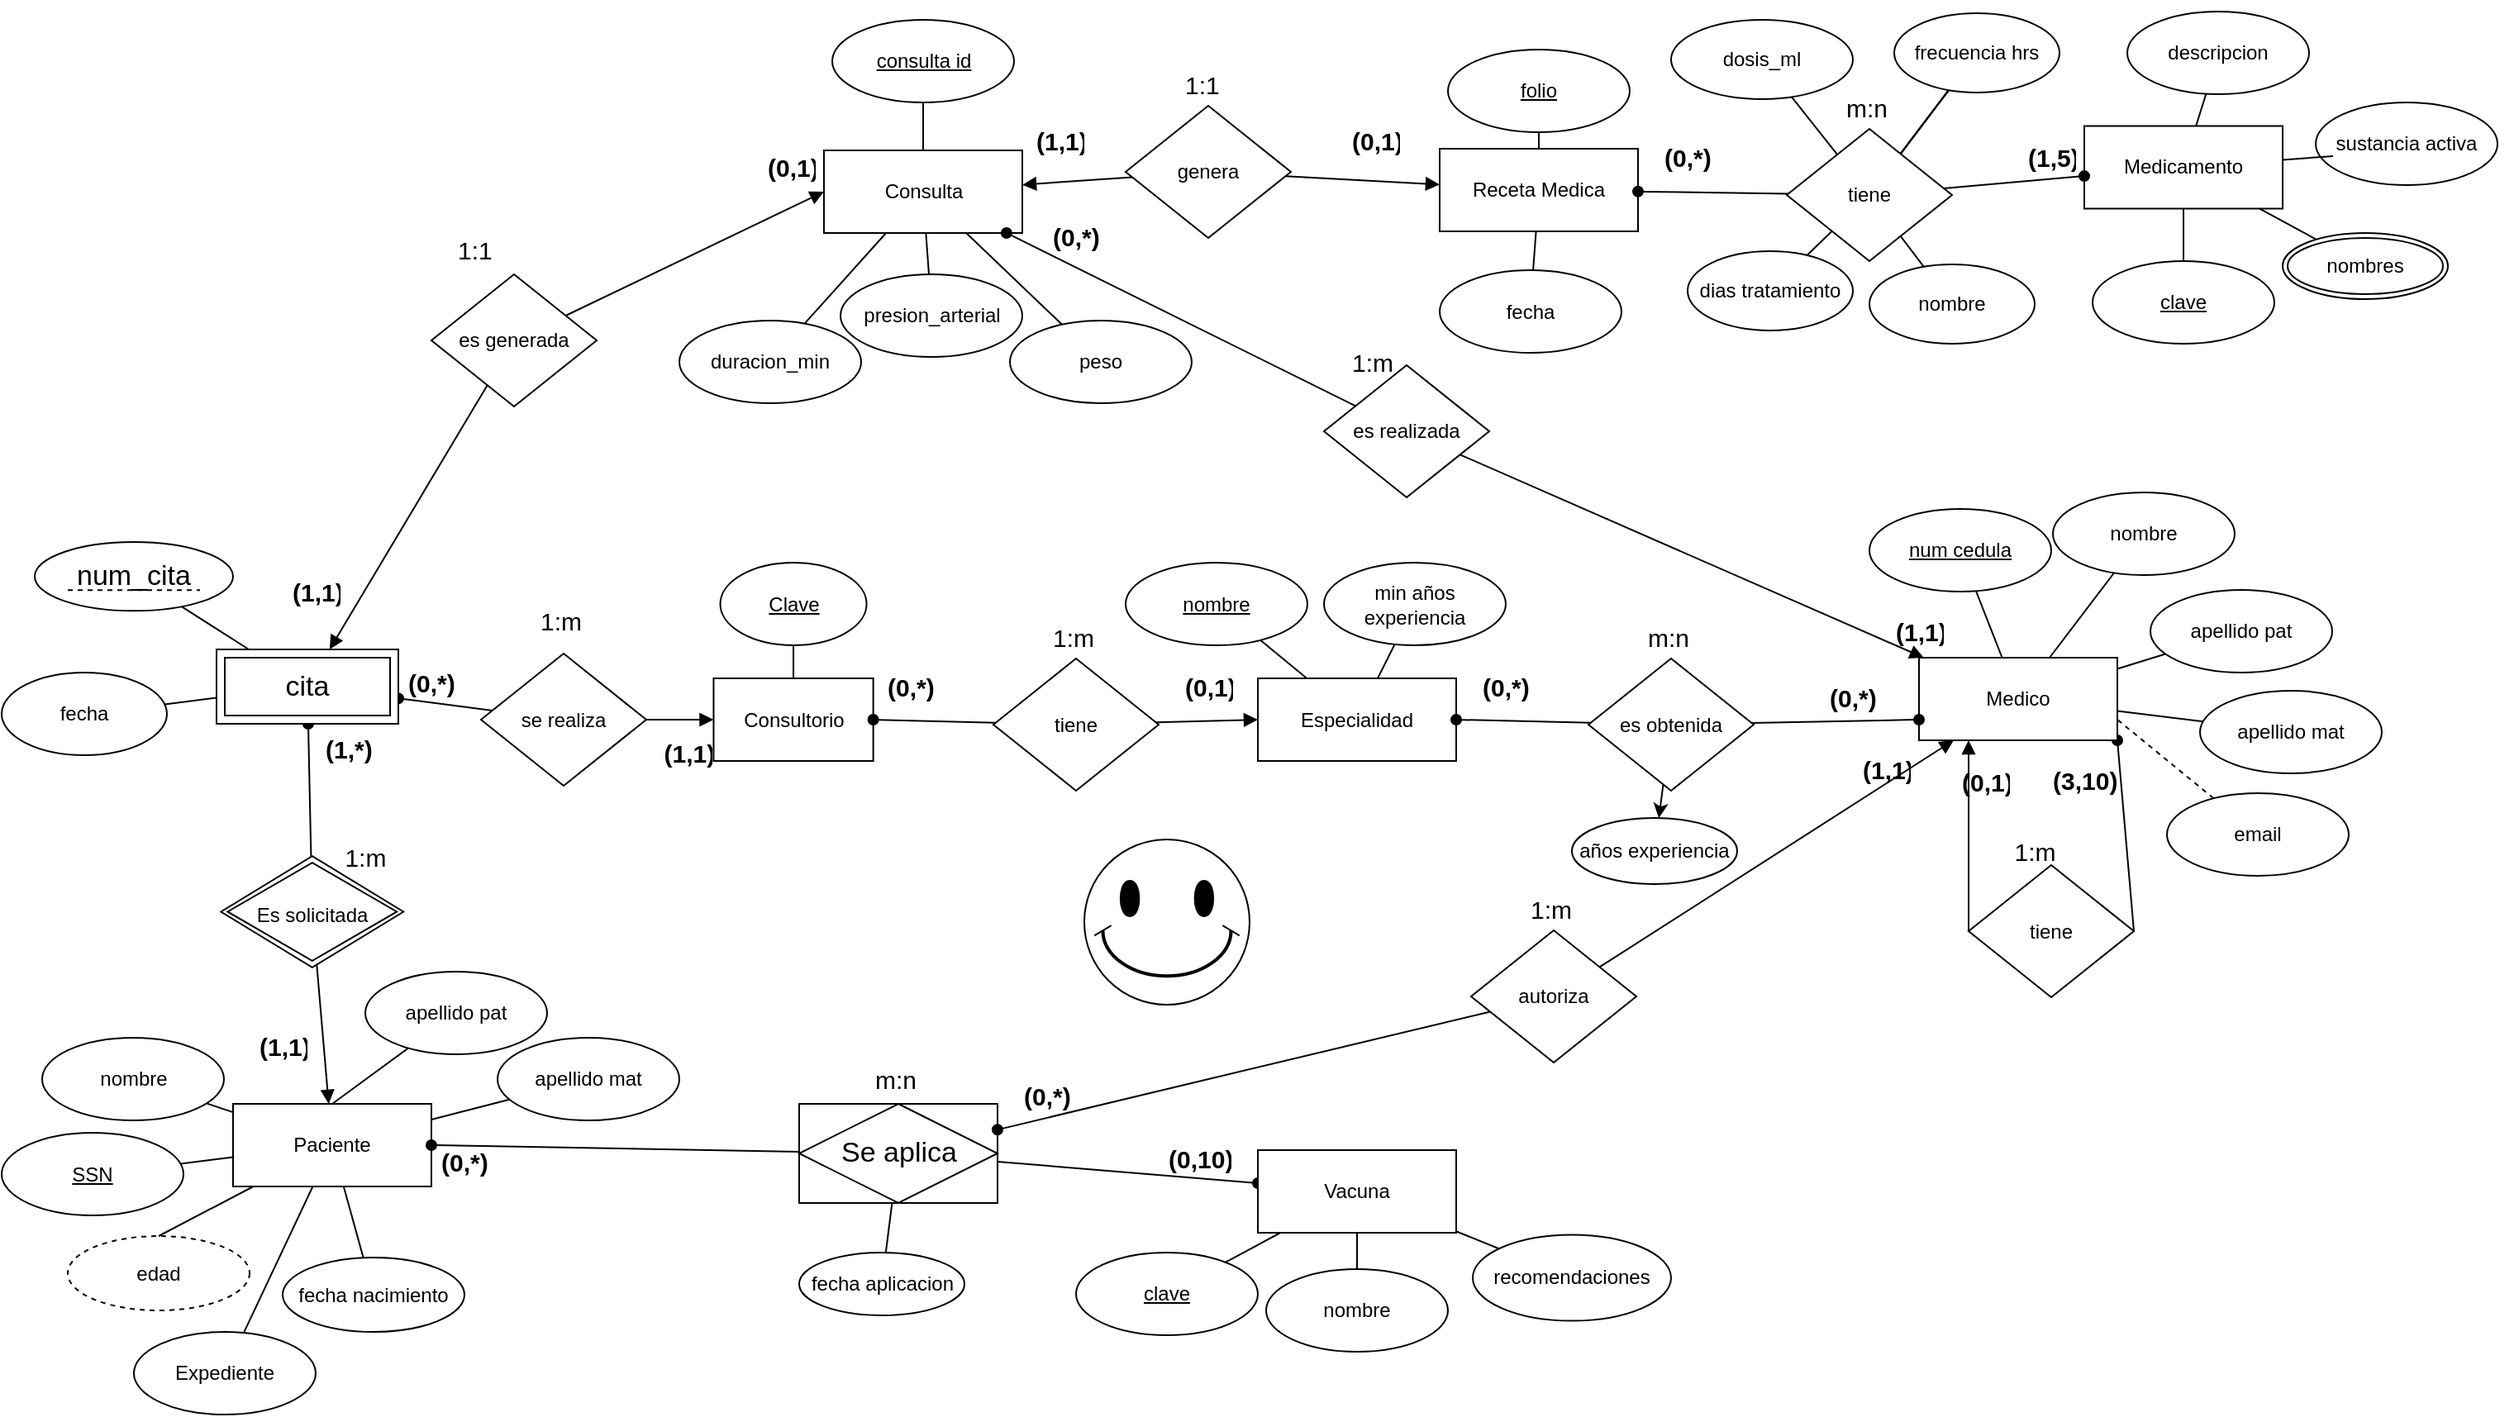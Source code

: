 <mxfile version="13.8.7" type="google"><diagram id="R2lEEEUBdFMjLlhIrx00" name="Page-1"><mxGraphModel dx="2819" dy="1993" grid="1" gridSize="10" guides="1" tooltips="1" connect="1" arrows="1" fold="1" page="1" pageScale="1" pageWidth="850" pageHeight="1100" math="0" shadow="0" extFonts="Permanent Marker^https://fonts.googleapis.com/css?family=Permanent+Marker"><root><mxCell id="0"/><mxCell id="1" parent="0"/><mxCell id="-swief-KV51MBaIM0fiB-110" style="edgeStyle=none;rounded=0;orthogonalLoop=1;jettySize=auto;html=1;startArrow=none;startFill=0;endArrow=oval;endFill=1;" parent="1" source="-swief-KV51MBaIM0fiB-112" target="J2ncPTQm-e6KPa8mvC7a-2" edge="1"><mxGeometry relative="1" as="geometry"><mxPoint x="220" y="418.75" as="targetPoint"/></mxGeometry></mxCell><mxCell id="-swief-KV51MBaIM0fiB-115" value="(0,*)" style="text;strokeColor=none;fillColor=none;spacingLeft=4;spacingRight=4;overflow=hidden;rotatable=0;points=[[0,0.5],[1,0.5]];portConstraint=eastwest;fontSize=15;fontStyle=1" parent="1" vertex="1"><mxGeometry x="220" y="390" width="40" height="30" as="geometry"/></mxCell><mxCell id="-swief-KV51MBaIM0fiB-138" style="edgeStyle=none;rounded=0;orthogonalLoop=1;jettySize=auto;html=1;startArrow=none;startFill=0;endArrow=oval;endFill=1;" parent="1" source="J2ncPTQm-e6KPa8mvC7a-1" target="J2ncPTQm-e6KPa8mvC7a-2" edge="1"><mxGeometry relative="1" as="geometry"><mxPoint x="162" y="440" as="targetPoint"/><mxPoint x="166.992" y="502.406" as="sourcePoint"/></mxGeometry></mxCell><mxCell id="-swief-KV51MBaIM0fiB-90" style="edgeStyle=none;rounded=0;orthogonalLoop=1;jettySize=auto;html=1;startArrow=none;startFill=0;endArrow=none;endFill=0;" parent="1" source="J2ncPTQm-e6KPa8mvC7a-5" target="J2ncPTQm-e6KPa8mvC7a-2" edge="1"><mxGeometry relative="1" as="geometry"><mxPoint x="89.153" y="374.596" as="sourcePoint"/><mxPoint x="116.25" y="390" as="targetPoint"/></mxGeometry></mxCell><mxCell id="-swief-KV51MBaIM0fiB-108" value="fecha" style="ellipse;whiteSpace=wrap;html=1;" parent="1" vertex="1"><mxGeometry x="-20" y="399" width="100" height="50" as="geometry"/></mxCell><mxCell id="-swief-KV51MBaIM0fiB-103" style="edgeStyle=none;rounded=0;orthogonalLoop=1;jettySize=auto;html=1;startArrow=none;startFill=0;endArrow=none;endFill=0;" parent="1" source="-swief-KV51MBaIM0fiB-108" target="J2ncPTQm-e6KPa8mvC7a-2" edge="1"><mxGeometry x="-70" y="260" as="geometry"><mxPoint x="195.081" y="461.879" as="sourcePoint"/><mxPoint x="100" y="419.154" as="targetPoint"/></mxGeometry></mxCell><mxCell id="-swief-KV51MBaIM0fiB-145" value="" style="group;dashed=1;" parent="1" vertex="1" connectable="0"><mxGeometry x="29" y="498" width="241" height="104" as="geometry"/></mxCell><mxCell id="-swief-KV51MBaIM0fiB-137" value="" style="group;dashed=1;" parent="-swief-KV51MBaIM0fiB-145" vertex="1" connectable="0"><mxGeometry x="19.317" y="-7.222" width="221.683" height="104" as="geometry"/></mxCell><mxCell id="-swief-KV51MBaIM0fiB-141" value="1:m" style="text;strokeColor=none;fillColor=none;spacingLeft=4;spacingRight=4;overflow=hidden;rotatable=0;points=[[0,0.5],[1,0.5]];portConstraint=eastwest;fontSize=15;" parent="-swief-KV51MBaIM0fiB-137" vertex="1"><mxGeometry x="133.378" y="4.815" width="36.794" height="28.889" as="geometry"/></mxCell><mxCell id="J2ncPTQm-e6KPa8mvC7a-1" value="&lt;font style=&quot;font-size: 12px&quot;&gt;Es solicitada&lt;/font&gt;" style="shape=rhombus;double=1;perimeter=rhombusPerimeter;whiteSpace=wrap;html=1;align=center;fontSize=16;strokeColor=#000000;" parent="-swief-KV51MBaIM0fiB-137" vertex="1"><mxGeometry x="64.389" y="19.259" width="110.382" height="67.407" as="geometry"/></mxCell><mxCell id="-swief-KV51MBaIM0fiB-147" style="edgeStyle=none;rounded=0;orthogonalLoop=1;jettySize=auto;html=1;startArrow=none;startFill=0;endArrow=block;endFill=1;" parent="1" source="-swief-KV51MBaIM0fiB-148" target="J2ncPTQm-e6KPa8mvC7a-2" edge="1"><mxGeometry relative="1" as="geometry"><mxPoint x="174.977" y="390" as="targetPoint"/></mxGeometry></mxCell><mxCell id="-swief-KV51MBaIM0fiB-150" value="(1,1)" style="text;strokeColor=none;fillColor=none;spacingLeft=4;spacingRight=4;overflow=hidden;rotatable=0;points=[[0,0.5],[1,0.5]];portConstraint=eastwest;fontSize=15;fontStyle=1" parent="1" vertex="1"><mxGeometry x="150" y="335" width="40" height="30" as="geometry"/></mxCell><mxCell id="-swief-KV51MBaIM0fiB-139" style="edgeStyle=none;rounded=0;orthogonalLoop=1;jettySize=auto;html=1;startArrow=none;startFill=0;endArrow=block;endFill=1;" parent="1" source="J2ncPTQm-e6KPa8mvC7a-1" target="-swief-KV51MBaIM0fiB-117" edge="1"><mxGeometry x="330" y="300" as="geometry"><mxPoint x="230" y="438" as="targetPoint"/><mxPoint x="172.614" y="577.908" as="sourcePoint"/></mxGeometry></mxCell><mxCell id="-swief-KV51MBaIM0fiB-173" value="" style="group" parent="1" vertex="1" connectable="0"><mxGeometry x="-10" y="580" width="380" height="218" as="geometry"/></mxCell><mxCell id="-swief-KV51MBaIM0fiB-132" value="fecha nacimiento" style="ellipse;whiteSpace=wrap;html=1;" parent="-swief-KV51MBaIM0fiB-173" vertex="1"><mxGeometry x="160" y="173" width="110" height="45" as="geometry"/></mxCell><mxCell id="-swief-KV51MBaIM0fiB-133" value="" style="rounded=0;orthogonalLoop=1;jettySize=auto;html=1;endArrow=none;endFill=0;" parent="-swief-KV51MBaIM0fiB-173" source="-swief-KV51MBaIM0fiB-117" target="-swief-KV51MBaIM0fiB-132" edge="1"><mxGeometry relative="1" as="geometry"/></mxCell><mxCell id="-swief-KV51MBaIM0fiB-134" value="edad" style="ellipse;whiteSpace=wrap;html=1;dashed=1;" parent="-swief-KV51MBaIM0fiB-173" vertex="1"><mxGeometry x="30" y="160" width="110" height="45" as="geometry"/></mxCell><mxCell id="-swief-KV51MBaIM0fiB-135" style="edgeStyle=none;rounded=0;orthogonalLoop=1;jettySize=auto;html=1;entryX=0.5;entryY=0;entryDx=0;entryDy=0;endArrow=none;endFill=0;" parent="-swief-KV51MBaIM0fiB-173" source="-swief-KV51MBaIM0fiB-117" target="-swief-KV51MBaIM0fiB-134" edge="1"><mxGeometry relative="1" as="geometry"/></mxCell><mxCell id="-swief-KV51MBaIM0fiB-117" value="Paciente" style="whiteSpace=wrap;html=1;align=center;" parent="-swief-KV51MBaIM0fiB-173" vertex="1"><mxGeometry x="130" y="80" width="120" height="50" as="geometry"/></mxCell><mxCell id="-swief-KV51MBaIM0fiB-118" style="edgeStyle=none;rounded=0;orthogonalLoop=1;jettySize=auto;html=1;startArrow=none;startFill=0;endArrow=none;endFill=0;" parent="-swief-KV51MBaIM0fiB-173" source="-swief-KV51MBaIM0fiB-119" target="-swief-KV51MBaIM0fiB-117" edge="1"><mxGeometry x="-30" y="-10" as="geometry"/></mxCell><mxCell id="-swief-KV51MBaIM0fiB-119" value="SSN" style="ellipse;whiteSpace=wrap;html=1;align=center;fontStyle=4;" parent="-swief-KV51MBaIM0fiB-173" vertex="1"><mxGeometry x="-10" y="97.5" width="110" height="50" as="geometry"/></mxCell><mxCell id="-swief-KV51MBaIM0fiB-122" value="" style="group" parent="-swief-KV51MBaIM0fiB-173" vertex="1" connectable="0"><mxGeometry x="210" width="110" height="50" as="geometry"/></mxCell><mxCell id="-swief-KV51MBaIM0fiB-123" value="" style="group" parent="-swief-KV51MBaIM0fiB-122" vertex="1" connectable="0"><mxGeometry width="110" height="50" as="geometry"/></mxCell><mxCell id="-swief-KV51MBaIM0fiB-124" value="apellido pat" style="ellipse;whiteSpace=wrap;html=1;align=center;" parent="-swief-KV51MBaIM0fiB-123" vertex="1"><mxGeometry width="110" height="50" as="geometry"/></mxCell><mxCell id="-swief-KV51MBaIM0fiB-125" style="edgeStyle=none;rounded=0;orthogonalLoop=1;jettySize=auto;html=1;startArrow=none;startFill=0;endArrow=none;endFill=0;" parent="-swief-KV51MBaIM0fiB-173" source="-swief-KV51MBaIM0fiB-121" target="-swief-KV51MBaIM0fiB-117" edge="1"><mxGeometry x="-30" y="-10" as="geometry"/></mxCell><mxCell id="-swief-KV51MBaIM0fiB-126" value="" style="group" parent="-swief-KV51MBaIM0fiB-173" vertex="1" connectable="0"><mxGeometry x="290" y="40" width="110" height="50" as="geometry"/></mxCell><mxCell id="-swief-KV51MBaIM0fiB-127" value="" style="group" parent="-swief-KV51MBaIM0fiB-126" vertex="1" connectable="0"><mxGeometry width="110" height="50" as="geometry"/></mxCell><mxCell id="-swief-KV51MBaIM0fiB-128" value="apellido mat" style="ellipse;whiteSpace=wrap;html=1;align=center;" parent="-swief-KV51MBaIM0fiB-127" vertex="1"><mxGeometry width="110" height="50" as="geometry"/></mxCell><mxCell id="-swief-KV51MBaIM0fiB-129" style="edgeStyle=none;rounded=0;orthogonalLoop=1;jettySize=auto;html=1;entryX=0.5;entryY=0;entryDx=0;entryDy=0;startArrow=none;startFill=0;endArrow=none;endFill=0;" parent="-swief-KV51MBaIM0fiB-126" source="-swief-KV51MBaIM0fiB-128" edge="1"><mxGeometry relative="1" as="geometry"/></mxCell><mxCell id="-swief-KV51MBaIM0fiB-130" style="edgeStyle=none;rounded=0;orthogonalLoop=1;jettySize=auto;html=1;startArrow=none;startFill=0;endArrow=none;endFill=0;" parent="-swief-KV51MBaIM0fiB-173" source="-swief-KV51MBaIM0fiB-128" target="-swief-KV51MBaIM0fiB-117" edge="1"><mxGeometry x="-30" y="-10" as="geometry"/></mxCell><mxCell id="-swief-KV51MBaIM0fiB-131" style="edgeStyle=none;rounded=0;orthogonalLoop=1;jettySize=auto;html=1;entryX=0.5;entryY=0;entryDx=0;entryDy=0;startArrow=none;startFill=0;endArrow=none;endFill=0;" parent="-swief-KV51MBaIM0fiB-173" source="-swief-KV51MBaIM0fiB-124" target="-swief-KV51MBaIM0fiB-117" edge="1"><mxGeometry x="-30" y="-10" as="geometry"/></mxCell><mxCell id="-swief-KV51MBaIM0fiB-143" value="(1,1)" style="text;strokeColor=none;fillColor=none;spacingLeft=4;spacingRight=4;overflow=hidden;rotatable=0;points=[[0,0.5],[1,0.5]];portConstraint=eastwest;fontSize=15;fontStyle=1" parent="-swief-KV51MBaIM0fiB-173" vertex="1"><mxGeometry x="140" y="30" width="40" height="30" as="geometry"/></mxCell><mxCell id="-swief-KV51MBaIM0fiB-120" value="" style="group" parent="-swief-KV51MBaIM0fiB-173" vertex="1" connectable="0"><mxGeometry x="14.5" y="40" width="110" height="50" as="geometry"/></mxCell><mxCell id="-swief-KV51MBaIM0fiB-121" value="nombre" style="ellipse;whiteSpace=wrap;html=1;align=center;" parent="-swief-KV51MBaIM0fiB-120" vertex="1"><mxGeometry width="110" height="50" as="geometry"/></mxCell><mxCell id="-swief-KV51MBaIM0fiB-264" value="(0,*)" style="text;strokeColor=none;fillColor=none;spacingLeft=4;spacingRight=4;overflow=hidden;rotatable=0;points=[[0,0.5],[1,0.5]];portConstraint=eastwest;fontSize=15;fontStyle=1" parent="-swief-KV51MBaIM0fiB-173" vertex="1"><mxGeometry x="250" y="100" width="40" height="30" as="geometry"/></mxCell><mxCell id="-swief-KV51MBaIM0fiB-142" value="(1,*)" style="text;strokeColor=none;fillColor=none;spacingLeft=4;spacingRight=4;overflow=hidden;rotatable=0;points=[[0,0.5],[1,0.5]];portConstraint=eastwest;fontSize=15;fontStyle=1" parent="1" vertex="1"><mxGeometry x="170" y="430" width="40" height="30" as="geometry"/></mxCell><mxCell id="-swief-KV51MBaIM0fiB-168" value="" style="group;dashed=1;" parent="1" vertex="1" connectable="0"><mxGeometry x="60" y="798" width="110" height="50" as="geometry"/></mxCell><mxCell id="-swief-KV51MBaIM0fiB-169" value="Expediente" style="ellipse;whiteSpace=wrap;html=1;align=center;" parent="-swief-KV51MBaIM0fiB-168" vertex="1"><mxGeometry width="110" height="50" as="geometry"/></mxCell><mxCell id="-swief-KV51MBaIM0fiB-170" style="edgeStyle=none;rounded=0;orthogonalLoop=1;jettySize=auto;html=1;startArrow=none;startFill=0;endArrow=none;endFill=0;" parent="1" source="-swief-KV51MBaIM0fiB-169" target="-swief-KV51MBaIM0fiB-117" edge="1"><mxGeometry x="205" y="875" as="geometry"><mxPoint x="250" y="905" as="targetPoint"/></mxGeometry></mxCell><mxCell id="-swief-KV51MBaIM0fiB-259" value="" style="group" parent="1" vertex="1" connectable="0"><mxGeometry x="412.5" y="620" width="250" height="108" as="geometry"/></mxCell><mxCell id="-swief-KV51MBaIM0fiB-263" value="m:n" style="text;strokeColor=none;fillColor=none;spacingLeft=4;spacingRight=4;overflow=hidden;rotatable=0;points=[[0,0.5],[1,0.5]];portConstraint=eastwest;fontSize=15;" parent="-swief-KV51MBaIM0fiB-259" vertex="1"><mxGeometry x="90" y="10" width="40" height="30" as="geometry"/></mxCell><mxCell id="-swief-KV51MBaIM0fiB-275" value="(0,*)" style="text;strokeColor=none;fillColor=none;spacingLeft=4;spacingRight=4;overflow=hidden;rotatable=0;points=[[0,0.5],[1,0.5]];portConstraint=eastwest;fontSize=15;fontStyle=1" parent="-swief-KV51MBaIM0fiB-259" vertex="1"><mxGeometry x="180" y="20" width="40" height="30" as="geometry"/></mxCell><mxCell id="KFqYwyfpn62mhEfSQB9X-1" value="Se aplica" style="shape=associativeEntity;whiteSpace=wrap;html=1;align=center;fontSize=17;fontColor=#000000;" parent="-swief-KV51MBaIM0fiB-259" vertex="1"><mxGeometry x="50" y="40" width="120" height="60" as="geometry"/></mxCell><mxCell id="-swief-KV51MBaIM0fiB-261" style="edgeStyle=none;rounded=0;orthogonalLoop=1;jettySize=auto;html=1;startArrow=none;startFill=0;endArrow=oval;endFill=1;entryX=1;entryY=0.5;entryDx=0;entryDy=0;" parent="1" source="KFqYwyfpn62mhEfSQB9X-1" target="-swief-KV51MBaIM0fiB-117" edge="1"><mxGeometry relative="1" as="geometry"><mxPoint x="410" y="698" as="targetPoint"/><mxPoint x="472.743" y="695.806" as="sourcePoint"/></mxGeometry></mxCell><mxCell id="-swief-KV51MBaIM0fiB-260" style="edgeStyle=none;rounded=0;orthogonalLoop=1;jettySize=auto;html=1;startArrow=none;startFill=0;endArrow=oval;endFill=1;" parent="1" source="KFqYwyfpn62mhEfSQB9X-1" target="-swief-KV51MBaIM0fiB-243" edge="1"><mxGeometry relative="1" as="geometry"><mxPoint x="640" y="698" as="targetPoint"/><mxPoint x="566.862" y="700.51" as="sourcePoint"/></mxGeometry></mxCell><mxCell id="-swief-KV51MBaIM0fiB-266" value="fecha aplicacion" style="ellipse;whiteSpace=wrap;html=1;" parent="1" vertex="1"><mxGeometry x="462.5" y="750" width="100" height="38" as="geometry"/></mxCell><mxCell id="-swief-KV51MBaIM0fiB-267" value="" style="edgeStyle=none;rounded=0;orthogonalLoop=1;jettySize=auto;html=1;endArrow=none;endFill=0;" parent="1" source="KFqYwyfpn62mhEfSQB9X-1" target="-swief-KV51MBaIM0fiB-266" edge="1"><mxGeometry relative="1" as="geometry"><mxPoint x="520" y="738" as="sourcePoint"/></mxGeometry></mxCell><mxCell id="-swief-KV51MBaIM0fiB-148" value="es generada" style="rhombus;whiteSpace=wrap;html=1;" parent="1" vertex="1"><mxGeometry x="240" y="158" width="100" height="80" as="geometry"/></mxCell><mxCell id="-swief-KV51MBaIM0fiB-146" style="edgeStyle=none;rounded=0;orthogonalLoop=1;jettySize=auto;html=1;startArrow=none;startFill=0;endArrow=block;endFill=1;entryX=0;entryY=0.5;entryDx=0;entryDy=0;" parent="1" source="-swief-KV51MBaIM0fiB-148" target="-swief-KV51MBaIM0fiB-153" edge="1"><mxGeometry relative="1" as="geometry"><mxPoint x="170" y="258.5" as="targetPoint"/></mxGeometry></mxCell><mxCell id="-swief-KV51MBaIM0fiB-149" value="1:1" style="text;strokeColor=none;fillColor=none;spacingLeft=4;spacingRight=4;overflow=hidden;rotatable=0;points=[[0,0.5],[1,0.5]];portConstraint=eastwest;fontSize=15;" parent="1" vertex="1"><mxGeometry x="250" y="128" width="40" height="30" as="geometry"/></mxCell><mxCell id="-swief-KV51MBaIM0fiB-113" value="1:m" style="text;strokeColor=none;fillColor=none;spacingLeft=4;spacingRight=4;overflow=hidden;rotatable=0;points=[[0,0.5],[1,0.5]];portConstraint=eastwest;fontSize=15;" parent="1" vertex="1"><mxGeometry x="791" y="196" width="40" height="30" as="geometry"/></mxCell><mxCell id="-swief-KV51MBaIM0fiB-70" value="tiene" style="rhombus;whiteSpace=wrap;html=1;" parent="1" vertex="1"><mxGeometry x="1170" y="515.5" width="100" height="80" as="geometry"/></mxCell><mxCell id="-swief-KV51MBaIM0fiB-69" style="edgeStyle=none;rounded=0;orthogonalLoop=1;jettySize=auto;html=1;startArrow=none;startFill=0;endArrow=block;endFill=1;entryX=0.25;entryY=1;entryDx=0;entryDy=0;exitX=0;exitY=0.5;exitDx=0;exitDy=0;" parent="1" source="-swief-KV51MBaIM0fiB-70" target="-swief-KV51MBaIM0fiB-36" edge="1"><mxGeometry relative="1" as="geometry"><mxPoint x="1069.27" y="598" as="targetPoint"/></mxGeometry></mxCell><mxCell id="-swief-KV51MBaIM0fiB-68" style="edgeStyle=none;rounded=0;orthogonalLoop=1;jettySize=auto;html=1;startArrow=none;startFill=0;endArrow=oval;endFill=1;entryX=1;entryY=1;entryDx=0;entryDy=0;exitX=1;exitY=0.5;exitDx=0;exitDy=0;" parent="1" source="-swief-KV51MBaIM0fiB-70" target="-swief-KV51MBaIM0fiB-36" edge="1"><mxGeometry relative="1" as="geometry"><mxPoint x="1299.27" y="598" as="targetPoint"/></mxGeometry></mxCell><mxCell id="-swief-KV51MBaIM0fiB-18" value="" style="group" parent="1" vertex="1" connectable="0"><mxGeometry x="590" y="312.5" width="540" height="203" as="geometry"/></mxCell><mxCell id="-swief-KV51MBaIM0fiB-19" value="Especialidad" style="whiteSpace=wrap;html=1;align=center;" parent="-swief-KV51MBaIM0fiB-18" vertex="1"><mxGeometry x="150" y="90" width="120" height="50" as="geometry"/></mxCell><mxCell id="-swief-KV51MBaIM0fiB-20" style="edgeStyle=none;rounded=0;orthogonalLoop=1;jettySize=auto;html=1;startArrow=none;startFill=0;endArrow=none;endFill=0;" parent="-swief-KV51MBaIM0fiB-18" source="-swief-KV51MBaIM0fiB-21" target="-swief-KV51MBaIM0fiB-19" edge="1"><mxGeometry relative="1" as="geometry"/></mxCell><mxCell id="-swief-KV51MBaIM0fiB-21" value="nombre" style="ellipse;whiteSpace=wrap;html=1;align=center;fontStyle=4;" parent="-swief-KV51MBaIM0fiB-18" vertex="1"><mxGeometry x="70" y="20" width="110" height="50" as="geometry"/></mxCell><mxCell id="-swief-KV51MBaIM0fiB-27" style="edgeStyle=none;rounded=0;orthogonalLoop=1;jettySize=auto;html=1;startArrow=none;startFill=0;endArrow=none;endFill=0;" parent="-swief-KV51MBaIM0fiB-18" source="-swief-KV51MBaIM0fiB-23" target="-swief-KV51MBaIM0fiB-19" edge="1"><mxGeometry relative="1" as="geometry"/></mxCell><mxCell id="-swief-KV51MBaIM0fiB-23" value="min años experiencia" style="ellipse;whiteSpace=wrap;html=1;align=center;" parent="-swief-KV51MBaIM0fiB-18" vertex="1"><mxGeometry x="190" y="20" width="110" height="50" as="geometry"/></mxCell><mxCell id="-swief-KV51MBaIM0fiB-2" value="" style="group" parent="-swief-KV51MBaIM0fiB-18" vertex="1" connectable="0"><mxGeometry x="-300" y="10" width="330" height="160" as="geometry"/></mxCell><mxCell id="-swief-KV51MBaIM0fiB-3" value="Consultorio" style="whiteSpace=wrap;html=1;align=center;" parent="-swief-KV51MBaIM0fiB-2" vertex="1"><mxGeometry x="120.732" y="80" width="96.585" height="50" as="geometry"/></mxCell><mxCell id="-swief-KV51MBaIM0fiB-4" style="edgeStyle=none;rounded=0;orthogonalLoop=1;jettySize=auto;html=1;startArrow=none;startFill=0;endArrow=none;endFill=0;" parent="-swief-KV51MBaIM0fiB-2" source="-swief-KV51MBaIM0fiB-5" target="-swief-KV51MBaIM0fiB-3" edge="1"><mxGeometry relative="1" as="geometry"/></mxCell><mxCell id="-swief-KV51MBaIM0fiB-5" value="Clave" style="ellipse;whiteSpace=wrap;html=1;align=center;fontStyle=4;" parent="-swief-KV51MBaIM0fiB-2" vertex="1"><mxGeometry x="124.756" y="10" width="88.537" height="50" as="geometry"/></mxCell><mxCell id="-swief-KV51MBaIM0fiB-8" value="" style="group" parent="-swief-KV51MBaIM0fiB-2" vertex="1" connectable="0"><mxGeometry x="177.073" width="88.537" height="50" as="geometry"/></mxCell><mxCell id="-swief-KV51MBaIM0fiB-112" value="se realiza" style="rhombus;whiteSpace=wrap;html=1;" parent="-swief-KV51MBaIM0fiB-2" vertex="1"><mxGeometry x="-20.0" y="65" width="100" height="80" as="geometry"/></mxCell><mxCell id="-swief-KV51MBaIM0fiB-111" style="edgeStyle=none;rounded=0;orthogonalLoop=1;jettySize=auto;html=1;startArrow=none;startFill=0;endArrow=block;endFill=1;" parent="-swief-KV51MBaIM0fiB-2" source="-swief-KV51MBaIM0fiB-112" target="-swief-KV51MBaIM0fiB-3" edge="1"><mxGeometry relative="1" as="geometry"><mxPoint x="100" y="248" as="targetPoint"/></mxGeometry></mxCell><mxCell id="-swief-KV51MBaIM0fiB-114" value="(1,1)" style="text;strokeColor=none;fillColor=none;spacingLeft=4;spacingRight=4;overflow=hidden;rotatable=0;points=[[0,0.5],[1,0.5]];portConstraint=eastwest;fontSize=15;fontStyle=1" parent="-swief-KV51MBaIM0fiB-2" vertex="1"><mxGeometry x="84.76" y="110" width="40" height="30" as="geometry"/></mxCell><mxCell id="-swief-KV51MBaIM0fiB-179" value="1:m" style="text;strokeColor=none;fillColor=none;spacingLeft=4;spacingRight=4;overflow=hidden;rotatable=0;points=[[0,0.5],[1,0.5]];portConstraint=eastwest;fontSize=15;" parent="-swief-KV51MBaIM0fiB-2" vertex="1"><mxGeometry x="10.0" y="30" width="40" height="30" as="geometry"/></mxCell><mxCell id="-swief-KV51MBaIM0fiB-51" value="" style="group" parent="-swief-KV51MBaIM0fiB-18" vertex="1" connectable="0"><mxGeometry x="280" y="50" width="260" height="120" as="geometry"/></mxCell><mxCell id="-swief-KV51MBaIM0fiB-54" value="es obtenida" style="rhombus;whiteSpace=wrap;html=1;" parent="-swief-KV51MBaIM0fiB-51" vertex="1"><mxGeometry x="70" y="28" width="100" height="80" as="geometry"/></mxCell><mxCell id="-swief-KV51MBaIM0fiB-55" value="m:n" style="text;strokeColor=none;fillColor=none;spacingLeft=4;spacingRight=4;overflow=hidden;rotatable=0;points=[[0,0.5],[1,0.5]];portConstraint=eastwest;fontSize=15;" parent="-swief-KV51MBaIM0fiB-51" vertex="1"><mxGeometry x="100" width="40" height="30" as="geometry"/></mxCell><mxCell id="-swief-KV51MBaIM0fiB-56" value="(0,*)" style="text;strokeColor=none;fillColor=none;spacingLeft=4;spacingRight=4;overflow=hidden;rotatable=0;points=[[0,0.5],[1,0.5]];portConstraint=eastwest;fontSize=15;fontStyle=1" parent="-swief-KV51MBaIM0fiB-51" vertex="1"><mxGeometry y="30" width="40" height="30" as="geometry"/></mxCell><mxCell id="-swief-KV51MBaIM0fiB-274" value="(1,1)" style="text;strokeColor=none;fillColor=none;spacingLeft=4;spacingRight=4;overflow=hidden;rotatable=0;points=[[0,0.5],[1,0.5]];portConstraint=eastwest;fontSize=15;fontStyle=1" parent="-swief-KV51MBaIM0fiB-51" vertex="1"><mxGeometry x="230" y="80" width="40" height="30" as="geometry"/></mxCell><mxCell id="-swief-KV51MBaIM0fiB-53" style="edgeStyle=none;rounded=0;orthogonalLoop=1;jettySize=auto;html=1;startArrow=none;startFill=0;endArrow=oval;endFill=1;entryX=1;entryY=0.5;entryDx=0;entryDy=0;" parent="-swief-KV51MBaIM0fiB-18" source="-swief-KV51MBaIM0fiB-54" target="-swief-KV51MBaIM0fiB-19" edge="1"><mxGeometry relative="1" as="geometry"><mxPoint x="280" y="118" as="targetPoint"/></mxGeometry></mxCell><mxCell id="-swief-KV51MBaIM0fiB-81" value="" style="group" parent="-swief-KV51MBaIM0fiB-18" vertex="1" connectable="0"><mxGeometry x="-80" y="50" width="580" height="153" as="geometry"/></mxCell><mxCell id="-swief-KV51MBaIM0fiB-84" value="tiene" style="rhombus;whiteSpace=wrap;html=1;" parent="-swief-KV51MBaIM0fiB-81" vertex="1"><mxGeometry x="70" y="28" width="100" height="80" as="geometry"/></mxCell><mxCell id="-swief-KV51MBaIM0fiB-85" value="1:m" style="text;strokeColor=none;fillColor=none;spacingLeft=4;spacingRight=4;overflow=hidden;rotatable=0;points=[[0,0.5],[1,0.5]];portConstraint=eastwest;fontSize=15;" parent="-swief-KV51MBaIM0fiB-81" vertex="1"><mxGeometry x="100" width="40" height="30" as="geometry"/></mxCell><mxCell id="-swief-KV51MBaIM0fiB-86" value="(0,*)" style="text;strokeColor=none;fillColor=none;spacingLeft=4;spacingRight=4;overflow=hidden;rotatable=0;points=[[0,0.5],[1,0.5]];portConstraint=eastwest;fontSize=15;fontStyle=1" parent="-swief-KV51MBaIM0fiB-81" vertex="1"><mxGeometry y="30" width="40" height="30" as="geometry"/></mxCell><mxCell id="-swief-KV51MBaIM0fiB-87" value="(0,1)" style="text;strokeColor=none;fillColor=none;spacingLeft=4;spacingRight=4;overflow=hidden;rotatable=0;points=[[0,0.5],[1,0.5]];portConstraint=eastwest;fontSize=15;fontStyle=1" parent="-swief-KV51MBaIM0fiB-81" vertex="1"><mxGeometry x="180" y="30" width="40" height="30" as="geometry"/></mxCell><mxCell id="-swief-KV51MBaIM0fiB-82" style="edgeStyle=none;rounded=0;orthogonalLoop=1;jettySize=auto;html=1;startArrow=none;startFill=0;endArrow=oval;endFill=1;entryX=1;entryY=0.5;entryDx=0;entryDy=0;" parent="-swief-KV51MBaIM0fiB-18" source="-swief-KV51MBaIM0fiB-84" target="-swief-KV51MBaIM0fiB-3" edge="1"><mxGeometry relative="1" as="geometry"><mxPoint x="149" y="110" as="targetPoint"/></mxGeometry></mxCell><mxCell id="-swief-KV51MBaIM0fiB-83" style="edgeStyle=none;rounded=0;orthogonalLoop=1;jettySize=auto;html=1;startArrow=none;startFill=0;endArrow=block;endFill=1;entryX=0;entryY=0.5;entryDx=0;entryDy=0;" parent="-swief-KV51MBaIM0fiB-18" source="-swief-KV51MBaIM0fiB-84" target="-swief-KV51MBaIM0fiB-19" edge="1"><mxGeometry relative="1" as="geometry"><mxPoint x="-81" y="110" as="targetPoint"/></mxGeometry></mxCell><mxCell id="-swief-KV51MBaIM0fiB-35" value="" style="group" parent="1" vertex="1" connectable="0"><mxGeometry x="1040" y="280" width="410" height="149" as="geometry"/></mxCell><mxCell id="-swief-KV51MBaIM0fiB-36" value="Medico" style="whiteSpace=wrap;html=1;align=center;" parent="-swief-KV51MBaIM0fiB-35" vertex="1"><mxGeometry x="100" y="110" width="120" height="50" as="geometry"/></mxCell><mxCell id="-swief-KV51MBaIM0fiB-37" style="edgeStyle=none;rounded=0;orthogonalLoop=1;jettySize=auto;html=1;startArrow=none;startFill=0;endArrow=none;endFill=0;" parent="-swief-KV51MBaIM0fiB-35" source="-swief-KV51MBaIM0fiB-38" target="-swief-KV51MBaIM0fiB-36" edge="1"><mxGeometry relative="1" as="geometry"/></mxCell><mxCell id="-swief-KV51MBaIM0fiB-38" value="num cedula" style="ellipse;whiteSpace=wrap;html=1;align=center;fontStyle=4;" parent="-swief-KV51MBaIM0fiB-35" vertex="1"><mxGeometry x="70" y="20" width="110" height="50" as="geometry"/></mxCell><mxCell id="-swief-KV51MBaIM0fiB-44" style="edgeStyle=none;rounded=0;orthogonalLoop=1;jettySize=auto;html=1;startArrow=none;startFill=0;endArrow=none;endFill=0;" parent="-swief-KV51MBaIM0fiB-35" source="-swief-KV51MBaIM0fiB-40" target="-swief-KV51MBaIM0fiB-36" edge="1"><mxGeometry relative="1" as="geometry"/></mxCell><mxCell id="-swief-KV51MBaIM0fiB-49" style="edgeStyle=none;rounded=0;orthogonalLoop=1;jettySize=auto;html=1;startArrow=none;startFill=0;endArrow=none;endFill=0;" parent="-swief-KV51MBaIM0fiB-35" source="-swief-KV51MBaIM0fiB-47" target="-swief-KV51MBaIM0fiB-36" edge="1"><mxGeometry relative="1" as="geometry"/></mxCell><mxCell id="-swief-KV51MBaIM0fiB-50" style="edgeStyle=none;rounded=0;orthogonalLoop=1;jettySize=auto;html=1;startArrow=none;startFill=0;endArrow=none;endFill=0;" parent="-swief-KV51MBaIM0fiB-35" source="-swief-KV51MBaIM0fiB-43" target="-swief-KV51MBaIM0fiB-36" edge="1"><mxGeometry relative="1" as="geometry"/></mxCell><mxCell id="-swief-KV51MBaIM0fiB-45" value="" style="group" parent="-swief-KV51MBaIM0fiB-35" vertex="1" connectable="0"><mxGeometry x="270" y="130" width="110" height="50" as="geometry"/></mxCell><mxCell id="-swief-KV51MBaIM0fiB-46" value="" style="group" parent="-swief-KV51MBaIM0fiB-45" vertex="1" connectable="0"><mxGeometry width="110" height="50" as="geometry"/></mxCell><mxCell id="-swief-KV51MBaIM0fiB-47" value="apellido mat" style="ellipse;whiteSpace=wrap;html=1;align=center;" parent="-swief-KV51MBaIM0fiB-46" vertex="1"><mxGeometry width="110" height="50" as="geometry"/></mxCell><mxCell id="-swief-KV51MBaIM0fiB-48" style="edgeStyle=none;rounded=0;orthogonalLoop=1;jettySize=auto;html=1;entryX=0.5;entryY=0;entryDx=0;entryDy=0;startArrow=none;startFill=0;endArrow=none;endFill=0;" parent="-swief-KV51MBaIM0fiB-45" source="-swief-KV51MBaIM0fiB-47" edge="1"><mxGeometry relative="1" as="geometry"/></mxCell><mxCell id="-swief-KV51MBaIM0fiB-41" value="" style="group" parent="-swief-KV51MBaIM0fiB-35" vertex="1" connectable="0"><mxGeometry x="240" y="69" width="110" height="50" as="geometry"/></mxCell><mxCell id="-swief-KV51MBaIM0fiB-42" value="" style="group" parent="-swief-KV51MBaIM0fiB-41" vertex="1" connectable="0"><mxGeometry width="110" height="50" as="geometry"/></mxCell><mxCell id="-swief-KV51MBaIM0fiB-43" value="apellido pat" style="ellipse;whiteSpace=wrap;html=1;align=center;" parent="-swief-KV51MBaIM0fiB-42" vertex="1"><mxGeometry width="110" height="50" as="geometry"/></mxCell><mxCell id="-swief-KV51MBaIM0fiB-39" value="" style="group" parent="-swief-KV51MBaIM0fiB-35" vertex="1" connectable="0"><mxGeometry x="181" y="10" width="110" height="50" as="geometry"/></mxCell><mxCell id="-swief-KV51MBaIM0fiB-40" value="nombre" style="ellipse;whiteSpace=wrap;html=1;align=center;" parent="-swief-KV51MBaIM0fiB-39" vertex="1"><mxGeometry width="110" height="50" as="geometry"/></mxCell><mxCell id="-swief-KV51MBaIM0fiB-180" value="(1,1)" style="text;strokeColor=none;fillColor=none;spacingLeft=4;spacingRight=4;overflow=hidden;rotatable=0;points=[[0,0.5],[1,0.5]];portConstraint=eastwest;fontSize=15;fontStyle=1" parent="-swief-KV51MBaIM0fiB-35" vertex="1"><mxGeometry x="80" y="79" width="40" height="30" as="geometry"/></mxCell><mxCell id="-swief-KV51MBaIM0fiB-57" value="(0,*)" style="text;strokeColor=none;fillColor=none;spacingLeft=4;spacingRight=4;overflow=hidden;rotatable=0;points=[[0,0.5],[1,0.5]];portConstraint=eastwest;fontSize=15;fontStyle=1" parent="-swief-KV51MBaIM0fiB-35" vertex="1"><mxGeometry x="40" y="119" width="40" height="30" as="geometry"/></mxCell><mxCell id="-swief-KV51MBaIM0fiB-52" style="edgeStyle=none;rounded=0;orthogonalLoop=1;jettySize=auto;html=1;startArrow=none;startFill=0;endArrow=oval;endFill=1;entryX=0;entryY=0.75;entryDx=0;entryDy=0;" parent="1" source="-swief-KV51MBaIM0fiB-54" target="-swief-KV51MBaIM0fiB-36" edge="1"><mxGeometry x="591.5" y="252" as="geometry"><mxPoint x="1089.27" y="428" as="targetPoint"/></mxGeometry></mxCell><mxCell id="-swief-KV51MBaIM0fiB-61" value="" style="group" parent="1" vertex="1" connectable="0"><mxGeometry x="1290" y="472" width="110" height="80" as="geometry"/></mxCell><mxCell id="-swief-KV51MBaIM0fiB-62" value="" style="group;dashed=1;" parent="-swief-KV51MBaIM0fiB-61" vertex="1" connectable="0"><mxGeometry width="110" height="50" as="geometry"/></mxCell><mxCell id="-swief-KV51MBaIM0fiB-63" value="email" style="ellipse;whiteSpace=wrap;html=1;align=center;" parent="-swief-KV51MBaIM0fiB-62" vertex="1"><mxGeometry width="110" height="50" as="geometry"/></mxCell><mxCell id="-swief-KV51MBaIM0fiB-64" style="rounded=0;orthogonalLoop=1;jettySize=auto;html=1;startArrow=none;startFill=0;endArrow=none;endFill=0;dashed=1;entryX=1;entryY=0.75;entryDx=0;entryDy=0;" parent="1" source="-swief-KV51MBaIM0fiB-63" target="-swief-KV51MBaIM0fiB-36" edge="1"><mxGeometry x="1289.27" y="480" as="geometry"><mxPoint x="1334.27" y="510" as="targetPoint"/></mxGeometry></mxCell><mxCell id="-swief-KV51MBaIM0fiB-65" value="años experiencia" style="ellipse;whiteSpace=wrap;html=1;" parent="1" vertex="1"><mxGeometry x="930" y="487" width="100" height="40" as="geometry"/></mxCell><mxCell id="-swief-KV51MBaIM0fiB-66" value="" style="rounded=0;orthogonalLoop=1;jettySize=auto;html=1;" parent="1" source="-swief-KV51MBaIM0fiB-54" target="-swief-KV51MBaIM0fiB-65" edge="1"><mxGeometry x="591.5" y="252" as="geometry"/></mxCell><mxCell id="-swief-KV51MBaIM0fiB-71" value="1:m" style="text;strokeColor=none;fillColor=none;spacingLeft=4;spacingRight=4;overflow=hidden;rotatable=0;points=[[0,0.5],[1,0.5]];portConstraint=eastwest;fontSize=15;" parent="1" vertex="1"><mxGeometry x="1191.77" y="492" width="40" height="30" as="geometry"/></mxCell><mxCell id="-swief-KV51MBaIM0fiB-73" value="(3,10)" style="text;strokeColor=none;fillColor=none;spacingLeft=4;spacingRight=4;overflow=hidden;rotatable=0;points=[[0,0.5],[1,0.5]];portConstraint=eastwest;fontSize=15;fontStyle=1" parent="1" vertex="1"><mxGeometry x="1215" y="449" width="51" height="30" as="geometry"/></mxCell><mxCell id="-swief-KV51MBaIM0fiB-72" value="(0,1)" style="text;strokeColor=none;fillColor=none;spacingLeft=4;spacingRight=4;overflow=hidden;rotatable=0;points=[[0,0.5],[1,0.5]];portConstraint=eastwest;fontSize=15;fontStyle=1" parent="1" vertex="1"><mxGeometry x="1160" y="450" width="40" height="30" as="geometry"/></mxCell><mxCell id="-swief-KV51MBaIM0fiB-151" value="(0,1)" style="text;strokeColor=none;fillColor=none;spacingLeft=4;spacingRight=4;overflow=hidden;rotatable=0;points=[[0,0.5],[1,0.5]];portConstraint=eastwest;fontSize=15;fontStyle=1" parent="1" vertex="1"><mxGeometry x="437.5" y="78" width="40" height="30" as="geometry"/></mxCell><mxCell id="-swief-KV51MBaIM0fiB-155" value="consulta id" style="ellipse;whiteSpace=wrap;html=1;align=center;fontStyle=4;" parent="1" vertex="1"><mxGeometry x="482.5" y="4" width="110" height="50" as="geometry"/></mxCell><mxCell id="-swief-KV51MBaIM0fiB-154" style="edgeStyle=none;rounded=0;orthogonalLoop=1;jettySize=auto;html=1;startArrow=none;startFill=0;endArrow=none;endFill=0;" parent="1" source="-swief-KV51MBaIM0fiB-155" target="-swief-KV51MBaIM0fiB-153" edge="1"><mxGeometry x="591.5" y="252" as="geometry"/></mxCell><mxCell id="-swief-KV51MBaIM0fiB-153" value="Consulta" style="whiteSpace=wrap;html=1;align=center;" parent="1" vertex="1"><mxGeometry x="477.5" y="83" width="120" height="50" as="geometry"/></mxCell><mxCell id="-swief-KV51MBaIM0fiB-156" value="" style="group" parent="1" vertex="1" connectable="0"><mxGeometry x="420" y="186" width="110" height="50" as="geometry"/></mxCell><mxCell id="-swief-KV51MBaIM0fiB-158" value="" style="group" parent="-swief-KV51MBaIM0fiB-156" vertex="1" connectable="0"><mxGeometry x="-30" width="110" height="50" as="geometry"/></mxCell><mxCell id="-swief-KV51MBaIM0fiB-159" value="" style="group" parent="-swief-KV51MBaIM0fiB-158" vertex="1" connectable="0"><mxGeometry width="110" height="50" as="geometry"/></mxCell><mxCell id="-swief-KV51MBaIM0fiB-160" value="duracion_min" style="ellipse;whiteSpace=wrap;html=1;align=center;" parent="-swief-KV51MBaIM0fiB-159" vertex="1"><mxGeometry width="110" height="50" as="geometry"/></mxCell><mxCell id="-swief-KV51MBaIM0fiB-161" style="edgeStyle=none;rounded=0;orthogonalLoop=1;jettySize=auto;html=1;startArrow=none;startFill=0;endArrow=none;endFill=0;" parent="1" source="-swief-KV51MBaIM0fiB-157" target="-swief-KV51MBaIM0fiB-153" edge="1"><mxGeometry x="357.5" y="3" as="geometry"/></mxCell><mxCell id="-swief-KV51MBaIM0fiB-162" value="" style="group" parent="1" vertex="1" connectable="0"><mxGeometry x="487.5" y="158" width="110" height="50" as="geometry"/></mxCell><mxCell id="-swief-KV51MBaIM0fiB-163" value="" style="group" parent="-swief-KV51MBaIM0fiB-162" vertex="1" connectable="0"><mxGeometry width="110" height="50" as="geometry"/></mxCell><mxCell id="-swief-KV51MBaIM0fiB-164" value="presion_arterial" style="ellipse;whiteSpace=wrap;html=1;align=center;" parent="-swief-KV51MBaIM0fiB-163" vertex="1"><mxGeometry width="110" height="50" as="geometry"/></mxCell><mxCell id="-swief-KV51MBaIM0fiB-165" style="edgeStyle=none;rounded=0;orthogonalLoop=1;jettySize=auto;html=1;entryX=0.5;entryY=0;entryDx=0;entryDy=0;startArrow=none;startFill=0;endArrow=none;endFill=0;" parent="-swief-KV51MBaIM0fiB-162" source="-swief-KV51MBaIM0fiB-164" edge="1"><mxGeometry relative="1" as="geometry"/></mxCell><mxCell id="-swief-KV51MBaIM0fiB-166" style="edgeStyle=none;rounded=0;orthogonalLoop=1;jettySize=auto;html=1;startArrow=none;startFill=0;endArrow=none;endFill=0;" parent="1" source="-swief-KV51MBaIM0fiB-164" target="-swief-KV51MBaIM0fiB-153" edge="1"><mxGeometry x="357.5" y="3" as="geometry"/></mxCell><mxCell id="-swief-KV51MBaIM0fiB-167" style="edgeStyle=none;rounded=0;orthogonalLoop=1;jettySize=auto;html=1;startArrow=none;startFill=0;endArrow=none;endFill=0;" parent="1" source="-swief-KV51MBaIM0fiB-160" target="-swief-KV51MBaIM0fiB-153" edge="1"><mxGeometry x="357.5" y="3" as="geometry"/></mxCell><mxCell id="-swief-KV51MBaIM0fiB-157" value="peso" style="ellipse;whiteSpace=wrap;html=1;align=center;" parent="1" vertex="1"><mxGeometry x="590" y="186" width="110" height="50" as="geometry"/></mxCell><mxCell id="-swief-KV51MBaIM0fiB-184" value="" style="group;" parent="1" vertex="1" connectable="0"><mxGeometry x="805" y="4" width="410" height="140" as="geometry"/></mxCell><mxCell id="-swief-KV51MBaIM0fiB-185" value="Medicamento" style="whiteSpace=wrap;html=1;align=center;" parent="-swief-KV51MBaIM0fiB-184" vertex="1"><mxGeometry x="435" y="64.25" width="120" height="50" as="geometry"/></mxCell><mxCell id="-swief-KV51MBaIM0fiB-188" value="" style="group" parent="-swief-KV51MBaIM0fiB-184" vertex="1" connectable="0"><mxGeometry x="461" y="-5" width="110" height="50" as="geometry"/></mxCell><mxCell id="-swief-KV51MBaIM0fiB-189" value="descripcion" style="ellipse;whiteSpace=wrap;html=1;align=center;" parent="-swief-KV51MBaIM0fiB-188" vertex="1"><mxGeometry width="110" height="50" as="geometry"/></mxCell><mxCell id="-swief-KV51MBaIM0fiB-190" value="" style="group" parent="-swief-KV51MBaIM0fiB-184" vertex="1" connectable="0"><mxGeometry x="575" y="50" width="110" height="50" as="geometry"/></mxCell><mxCell id="-swief-KV51MBaIM0fiB-191" value="" style="group" parent="-swief-KV51MBaIM0fiB-190" vertex="1" connectable="0"><mxGeometry width="110" height="50" as="geometry"/></mxCell><mxCell id="-swief-KV51MBaIM0fiB-192" value="sustancia activa" style="ellipse;whiteSpace=wrap;html=1;align=center;" parent="-swief-KV51MBaIM0fiB-191" vertex="1"><mxGeometry width="110" height="50" as="geometry"/></mxCell><mxCell id="-swief-KV51MBaIM0fiB-193" style="edgeStyle=none;rounded=0;orthogonalLoop=1;jettySize=auto;html=1;startArrow=none;startFill=0;endArrow=none;endFill=0;" parent="-swief-KV51MBaIM0fiB-184" source="-swief-KV51MBaIM0fiB-189" target="-swief-KV51MBaIM0fiB-185" edge="1"><mxGeometry relative="1" as="geometry"/></mxCell><mxCell id="-swief-KV51MBaIM0fiB-199" style="edgeStyle=none;rounded=0;orthogonalLoop=1;jettySize=auto;html=1;startArrow=none;startFill=0;endArrow=none;endFill=0;" parent="-swief-KV51MBaIM0fiB-184" target="-swief-KV51MBaIM0fiB-185" edge="1"><mxGeometry relative="1" as="geometry"><mxPoint x="585.529" y="82.458" as="sourcePoint"/></mxGeometry></mxCell><mxCell id="-swief-KV51MBaIM0fiB-234" value="frecuencia hrs" style="ellipse;whiteSpace=wrap;html=1;" parent="-swief-KV51MBaIM0fiB-184" vertex="1"><mxGeometry x="320" y="-4" width="100" height="48" as="geometry"/></mxCell><mxCell id="-swief-KV51MBaIM0fiB-187" value="clave" style="ellipse;whiteSpace=wrap;html=1;align=center;fontStyle=4;" parent="1" vertex="1"><mxGeometry x="1245" y="150" width="110" height="50" as="geometry"/></mxCell><mxCell id="-swief-KV51MBaIM0fiB-186" style="edgeStyle=none;rounded=0;orthogonalLoop=1;jettySize=auto;html=1;startArrow=none;startFill=0;endArrow=none;endFill=0;" parent="1" source="-swief-KV51MBaIM0fiB-187" target="-swief-KV51MBaIM0fiB-185" edge="1"><mxGeometry x="601.5" y="256" as="geometry"/></mxCell><mxCell id="-swief-KV51MBaIM0fiB-200" value="nombres" style="ellipse;shape=doubleEllipse;margin=3;whiteSpace=wrap;html=1;align=center;" parent="1" vertex="1"><mxGeometry x="1360" y="133" width="100" height="40" as="geometry"/></mxCell><mxCell id="-swief-KV51MBaIM0fiB-198" style="edgeStyle=none;rounded=0;orthogonalLoop=1;jettySize=auto;html=1;startArrow=none;startFill=0;endArrow=none;endFill=0;" parent="1" source="-swief-KV51MBaIM0fiB-200" target="-swief-KV51MBaIM0fiB-185" edge="1"><mxGeometry x="601.5" y="256" as="geometry"><mxPoint x="1357" y="72.25" as="sourcePoint"/></mxGeometry></mxCell><mxCell id="-swief-KV51MBaIM0fiB-201" value="" style="group" parent="1" vertex="1" connectable="0"><mxGeometry x="700" y="-8" width="420" height="140" as="geometry"/></mxCell><mxCell id="-swief-KV51MBaIM0fiB-202" value="Receta Medica" style="whiteSpace=wrap;html=1;align=center;" parent="-swief-KV51MBaIM0fiB-201" vertex="1"><mxGeometry x="150" y="90" width="120" height="50" as="geometry"/></mxCell><mxCell id="-swief-KV51MBaIM0fiB-203" style="edgeStyle=none;rounded=0;orthogonalLoop=1;jettySize=auto;html=1;startArrow=none;startFill=0;endArrow=none;endFill=0;" parent="-swief-KV51MBaIM0fiB-201" source="-swief-KV51MBaIM0fiB-204" target="-swief-KV51MBaIM0fiB-202" edge="1"><mxGeometry relative="1" as="geometry"/></mxCell><mxCell id="-swief-KV51MBaIM0fiB-204" value="folio" style="ellipse;whiteSpace=wrap;html=1;align=center;fontStyle=4;" parent="-swief-KV51MBaIM0fiB-201" vertex="1"><mxGeometry x="155" y="30" width="110" height="50" as="geometry"/></mxCell><mxCell id="-swief-KV51MBaIM0fiB-230" value="(0,*)" style="text;strokeColor=none;fillColor=none;spacingLeft=4;spacingRight=4;overflow=hidden;rotatable=0;points=[[0,0.5],[1,0.5]];portConstraint=eastwest;fontSize=15;fontStyle=1" parent="-swief-KV51MBaIM0fiB-201" vertex="1"><mxGeometry x="280" y="80" width="40" height="30" as="geometry"/></mxCell><mxCell id="-swief-KV51MBaIM0fiB-232" value="dosis_ml" style="ellipse;whiteSpace=wrap;html=1;" parent="-swief-KV51MBaIM0fiB-201" vertex="1"><mxGeometry x="290" y="12" width="110" height="48" as="geometry"/></mxCell><mxCell id="-swief-KV51MBaIM0fiB-211" value="" style="group" parent="1" vertex="1" connectable="0"><mxGeometry x="1010" y="72" width="211" height="78" as="geometry"/></mxCell><mxCell id="-swief-KV51MBaIM0fiB-212" value="" style="group" parent="-swief-KV51MBaIM0fiB-211" vertex="1" connectable="0"><mxGeometry x="-160" y="83.5" width="110" height="50" as="geometry"/></mxCell><mxCell id="-swief-KV51MBaIM0fiB-213" value="fecha" style="ellipse;whiteSpace=wrap;html=1;align=center;" parent="-swief-KV51MBaIM0fiB-212" vertex="1"><mxGeometry width="110" height="50" as="geometry"/></mxCell><mxCell id="-swief-KV51MBaIM0fiB-214" style="edgeStyle=none;rounded=0;orthogonalLoop=1;jettySize=auto;html=1;entryX=0.5;entryY=0;entryDx=0;entryDy=0;startArrow=none;startFill=0;endArrow=none;endFill=0;" parent="-swief-KV51MBaIM0fiB-211" source="-swief-KV51MBaIM0fiB-213" edge="1"><mxGeometry relative="1" as="geometry"/></mxCell><mxCell id="-swief-KV51MBaIM0fiB-225" value="" style="group" parent="-swief-KV51MBaIM0fiB-211" vertex="1" connectable="0"><mxGeometry x="-20" y="-30" width="241" height="108" as="geometry"/></mxCell><mxCell id="-swief-KV51MBaIM0fiB-228" value="tiene" style="rhombus;whiteSpace=wrap;html=1;" parent="-swief-KV51MBaIM0fiB-225" vertex="1"><mxGeometry x="70" y="28" width="100" height="80" as="geometry"/></mxCell><mxCell id="-swief-KV51MBaIM0fiB-229" value="m:n" style="text;strokeColor=none;fillColor=none;spacingLeft=4;spacingRight=4;overflow=hidden;rotatable=0;points=[[0,0.5],[1,0.5]];portConstraint=eastwest;fontSize=15;" parent="-swief-KV51MBaIM0fiB-225" vertex="1"><mxGeometry x="100" width="40" height="30" as="geometry"/></mxCell><mxCell id="-swief-KV51MBaIM0fiB-231" value="(1,5)" style="text;strokeColor=none;fillColor=none;spacingLeft=4;spacingRight=4;overflow=hidden;rotatable=0;points=[[0,0.5],[1,0.5]];portConstraint=eastwest;fontSize=15;fontStyle=1" parent="-swief-KV51MBaIM0fiB-225" vertex="1"><mxGeometry x="210" y="30" width="40" height="30" as="geometry"/></mxCell><mxCell id="-swief-KV51MBaIM0fiB-215" style="edgeStyle=none;rounded=0;orthogonalLoop=1;jettySize=auto;html=1;startArrow=none;startFill=0;endArrow=none;endFill=0;" parent="1" source="-swief-KV51MBaIM0fiB-213" target="-swief-KV51MBaIM0fiB-202" edge="1"><mxGeometry x="591.5" y="252" as="geometry"/></mxCell><mxCell id="-swief-KV51MBaIM0fiB-218" value="" style="group" parent="1" vertex="1" connectable="0"><mxGeometry x="590" y="28" width="241" height="122" as="geometry"/></mxCell><mxCell id="-swief-KV51MBaIM0fiB-221" value="genera" style="rhombus;whiteSpace=wrap;html=1;" parent="-swief-KV51MBaIM0fiB-218" vertex="1"><mxGeometry x="70" y="28" width="100" height="80" as="geometry"/></mxCell><mxCell id="-swief-KV51MBaIM0fiB-222" value="1:1" style="text;strokeColor=none;fillColor=none;spacingLeft=4;spacingRight=4;overflow=hidden;rotatable=0;points=[[0,0.5],[1,0.5]];portConstraint=eastwest;fontSize=15;" parent="-swief-KV51MBaIM0fiB-218" vertex="1"><mxGeometry x="100" width="40" height="30" as="geometry"/></mxCell><mxCell id="-swief-KV51MBaIM0fiB-223" value="(1,1)" style="text;strokeColor=none;fillColor=none;spacingLeft=4;spacingRight=4;overflow=hidden;rotatable=0;points=[[0,0.5],[1,0.5]];portConstraint=eastwest;fontSize=15;fontStyle=1" parent="-swief-KV51MBaIM0fiB-218" vertex="1"><mxGeometry x="10" y="34" width="40" height="30" as="geometry"/></mxCell><mxCell id="-swief-KV51MBaIM0fiB-224" value="(0,1)" style="text;strokeColor=none;fillColor=none;spacingLeft=4;spacingRight=4;overflow=hidden;rotatable=0;points=[[0,0.5],[1,0.5]];portConstraint=eastwest;fontSize=15;fontStyle=1" parent="-swief-KV51MBaIM0fiB-218" vertex="1"><mxGeometry x="201" y="34" width="40" height="30" as="geometry"/></mxCell><mxCell id="-swief-KV51MBaIM0fiB-181" value="(0,*)" style="text;strokeColor=none;fillColor=none;spacingLeft=4;spacingRight=4;overflow=hidden;rotatable=0;points=[[0,0.5],[1,0.5]];portConstraint=eastwest;fontSize=15;fontStyle=1" parent="-swief-KV51MBaIM0fiB-218" vertex="1"><mxGeometry x="20" y="92" width="40" height="30" as="geometry"/></mxCell><mxCell id="-swief-KV51MBaIM0fiB-220" style="edgeStyle=none;rounded=0;orthogonalLoop=1;jettySize=auto;html=1;startArrow=none;startFill=0;endArrow=block;endFill=1;" parent="1" source="-swief-KV51MBaIM0fiB-221" target="-swief-KV51MBaIM0fiB-153" edge="1"><mxGeometry x="591.5" y="252" as="geometry"><mxPoint x="600" y="106" as="targetPoint"/></mxGeometry></mxCell><mxCell id="-swief-KV51MBaIM0fiB-219" style="edgeStyle=none;rounded=0;orthogonalLoop=1;jettySize=auto;html=1;startArrow=none;startFill=0;endArrow=block;endFill=1;" parent="1" source="-swief-KV51MBaIM0fiB-221" target="-swief-KV51MBaIM0fiB-202" edge="1"><mxGeometry x="591.5" y="252" as="geometry"><mxPoint x="830" y="106" as="targetPoint"/></mxGeometry></mxCell><mxCell id="-swief-KV51MBaIM0fiB-226" style="edgeStyle=none;rounded=0;orthogonalLoop=1;jettySize=auto;html=1;startArrow=none;startFill=0;endArrow=oval;endFill=1;" parent="1" source="-swief-KV51MBaIM0fiB-228" target="-swief-KV51MBaIM0fiB-185" edge="1"><mxGeometry x="601.5" y="256" as="geometry"><mxPoint x="1200" y="110" as="targetPoint"/></mxGeometry></mxCell><mxCell id="-swief-KV51MBaIM0fiB-227" style="edgeStyle=none;rounded=0;orthogonalLoop=1;jettySize=auto;html=1;startArrow=none;startFill=0;endArrow=oval;endFill=1;" parent="1" source="-swief-KV51MBaIM0fiB-228" target="-swief-KV51MBaIM0fiB-202" edge="1"><mxGeometry x="591.5" y="252" as="geometry"><mxPoint x="960" y="106" as="targetPoint"/></mxGeometry></mxCell><mxCell id="-swief-KV51MBaIM0fiB-233" value="" style="edgeStyle=none;rounded=0;orthogonalLoop=1;jettySize=auto;html=1;endArrow=none;endFill=0;" parent="1" source="-swief-KV51MBaIM0fiB-228" target="-swief-KV51MBaIM0fiB-232" edge="1"><mxGeometry x="601.5" y="256" as="geometry"/></mxCell><mxCell id="-swief-KV51MBaIM0fiB-235" value="" style="edgeStyle=none;rounded=0;orthogonalLoop=1;jettySize=auto;html=1;endArrow=none;endFill=0;" parent="1" source="-swief-KV51MBaIM0fiB-228" target="-swief-KV51MBaIM0fiB-234" edge="1"><mxGeometry x="601.5" y="256" as="geometry"/></mxCell><mxCell id="-swief-KV51MBaIM0fiB-236" value="" style="edgeStyle=none;rounded=0;orthogonalLoop=1;jettySize=auto;html=1;endArrow=none;endFill=0;" parent="1" source="-swief-KV51MBaIM0fiB-228" target="-swief-KV51MBaIM0fiB-234" edge="1"><mxGeometry x="601.5" y="256" as="geometry"/></mxCell><mxCell id="-swief-KV51MBaIM0fiB-237" value="" style="edgeStyle=none;rounded=0;orthogonalLoop=1;jettySize=auto;html=1;endArrow=none;endFill=0;" parent="1" source="-swief-KV51MBaIM0fiB-228" target="-swief-KV51MBaIM0fiB-234" edge="1"><mxGeometry x="601.5" y="256" as="geometry"/></mxCell><mxCell id="-swief-KV51MBaIM0fiB-238" value="dias tratamiento" style="ellipse;whiteSpace=wrap;html=1;" parent="1" vertex="1"><mxGeometry x="1000" y="144" width="100" height="48" as="geometry"/></mxCell><mxCell id="-swief-KV51MBaIM0fiB-239" value="" style="edgeStyle=none;rounded=0;orthogonalLoop=1;jettySize=auto;html=1;endArrow=none;endFill=0;" parent="1" source="-swief-KV51MBaIM0fiB-228" target="-swief-KV51MBaIM0fiB-238" edge="1"><mxGeometry x="601.5" y="256" as="geometry"/></mxCell><mxCell id="-swief-KV51MBaIM0fiB-240" value="nombre" style="ellipse;whiteSpace=wrap;html=1;" parent="1" vertex="1"><mxGeometry x="1110" y="152" width="100" height="48" as="geometry"/></mxCell><mxCell id="-swief-KV51MBaIM0fiB-241" value="" style="edgeStyle=none;rounded=0;orthogonalLoop=1;jettySize=auto;html=1;endArrow=none;endFill=0;" parent="1" source="-swief-KV51MBaIM0fiB-228" target="-swief-KV51MBaIM0fiB-240" edge="1"><mxGeometry x="601.5" y="256" as="geometry"/></mxCell><mxCell id="-swief-KV51MBaIM0fiB-178" value="es realizada" style="rhombus;whiteSpace=wrap;html=1;" parent="1" vertex="1"><mxGeometry x="780" y="213" width="100" height="80" as="geometry"/></mxCell><mxCell id="-swief-KV51MBaIM0fiB-177" style="edgeStyle=none;rounded=0;orthogonalLoop=1;jettySize=auto;html=1;startArrow=none;startFill=0;endArrow=block;endFill=1;" parent="1" source="-swief-KV51MBaIM0fiB-178" target="-swief-KV51MBaIM0fiB-36" edge="1"><mxGeometry x="591.5" y="252" as="geometry"><mxPoint x="550" y="348" as="targetPoint"/></mxGeometry></mxCell><mxCell id="-swief-KV51MBaIM0fiB-176" style="edgeStyle=none;rounded=0;orthogonalLoop=1;jettySize=auto;html=1;startArrow=none;startFill=0;endArrow=oval;endFill=1;" parent="1" source="-swief-KV51MBaIM0fiB-178" target="-swief-KV51MBaIM0fiB-153" edge="1"><mxGeometry x="591.5" y="252" as="geometry"><mxPoint x="730" y="36" as="targetPoint"/><mxPoint x="788.567" y="226.646" as="sourcePoint"/></mxGeometry></mxCell><mxCell id="-swief-KV51MBaIM0fiB-245" value="clave" style="ellipse;whiteSpace=wrap;html=1;align=center;fontStyle=4;" parent="1" vertex="1"><mxGeometry x="630" y="750" width="110" height="50" as="geometry"/></mxCell><mxCell id="-swief-KV51MBaIM0fiB-244" style="edgeStyle=none;rounded=0;orthogonalLoop=1;jettySize=auto;html=1;startArrow=none;startFill=0;endArrow=none;endFill=0;" parent="1" source="-swief-KV51MBaIM0fiB-245" target="-swief-KV51MBaIM0fiB-243" edge="1"><mxGeometry relative="1" as="geometry"/></mxCell><mxCell id="-swief-KV51MBaIM0fiB-243" value="Vacuna" style="whiteSpace=wrap;html=1;align=center;" parent="1" vertex="1"><mxGeometry x="740" y="688" width="120" height="50" as="geometry"/></mxCell><mxCell id="-swief-KV51MBaIM0fiB-251" style="edgeStyle=none;rounded=0;orthogonalLoop=1;jettySize=auto;html=1;startArrow=none;startFill=0;endArrow=none;endFill=0;" parent="1" source="-swief-KV51MBaIM0fiB-247" target="-swief-KV51MBaIM0fiB-243" edge="1"><mxGeometry x="590" y="598" as="geometry"/></mxCell><mxCell id="-swief-KV51MBaIM0fiB-257" style="edgeStyle=none;rounded=0;orthogonalLoop=1;jettySize=auto;html=1;startArrow=none;startFill=0;endArrow=none;endFill=0;" parent="1" source="-swief-KV51MBaIM0fiB-250" target="-swief-KV51MBaIM0fiB-243" edge="1"><mxGeometry x="590" y="598" as="geometry"/></mxCell><mxCell id="-swief-KV51MBaIM0fiB-248" value="" style="group" parent="1" vertex="1" connectable="0"><mxGeometry x="870" y="628" width="120" height="52" as="geometry"/></mxCell><mxCell id="-swief-KV51MBaIM0fiB-249" value="" style="group" parent="-swief-KV51MBaIM0fiB-248" vertex="1" connectable="0"><mxGeometry y="111.28" width="120.0" height="52" as="geometry"/></mxCell><mxCell id="-swief-KV51MBaIM0fiB-250" value="recomendaciones" style="ellipse;whiteSpace=wrap;html=1;align=center;" parent="-swief-KV51MBaIM0fiB-249" vertex="1"><mxGeometry width="120.0" height="52" as="geometry"/></mxCell><mxCell id="-swief-KV51MBaIM0fiB-246" value="" style="group" parent="1" vertex="1" connectable="0"><mxGeometry x="745" y="760" width="110" height="50" as="geometry"/></mxCell><mxCell id="-swief-KV51MBaIM0fiB-247" value="nombre" style="ellipse;whiteSpace=wrap;html=1;align=center;" parent="-swief-KV51MBaIM0fiB-246" vertex="1"><mxGeometry width="110" height="50" as="geometry"/></mxCell><mxCell id="-swief-KV51MBaIM0fiB-265" value="(0,10)" style="text;strokeColor=none;fillColor=none;spacingLeft=4;spacingRight=4;overflow=hidden;rotatable=0;points=[[0,0.5],[1,0.5]];portConstraint=eastwest;fontSize=15;fontStyle=1" parent="1" vertex="1"><mxGeometry x="680" y="678" width="49" height="30" as="geometry"/></mxCell><mxCell id="-swief-KV51MBaIM0fiB-269" value="" style="group" parent="1" vertex="1" connectable="0"><mxGeometry x="799" y="527" width="241" height="108" as="geometry"/></mxCell><mxCell id="-swief-KV51MBaIM0fiB-272" value="autoriza" style="rhombus;whiteSpace=wrap;html=1;" parent="-swief-KV51MBaIM0fiB-269" vertex="1"><mxGeometry x="70" y="28" width="100" height="80" as="geometry"/></mxCell><mxCell id="-swief-KV51MBaIM0fiB-273" value="1:m" style="text;strokeColor=none;fillColor=none;spacingLeft=4;spacingRight=4;overflow=hidden;rotatable=0;points=[[0,0.5],[1,0.5]];portConstraint=eastwest;fontSize=15;" parent="-swief-KV51MBaIM0fiB-269" vertex="1"><mxGeometry x="100" width="40" height="30" as="geometry"/></mxCell><mxCell id="-swief-KV51MBaIM0fiB-271" style="edgeStyle=none;rounded=0;orthogonalLoop=1;jettySize=auto;html=1;startArrow=none;startFill=0;endArrow=block;endFill=1;" parent="1" source="-swief-KV51MBaIM0fiB-272" target="-swief-KV51MBaIM0fiB-36" edge="1"><mxGeometry relative="1" as="geometry"><mxPoint x="790" y="598" as="targetPoint"/></mxGeometry></mxCell><mxCell id="-swief-KV51MBaIM0fiB-270" style="edgeStyle=none;rounded=0;orthogonalLoop=1;jettySize=auto;html=1;startArrow=none;startFill=0;endArrow=oval;endFill=1;" parent="1" source="-swief-KV51MBaIM0fiB-272" target="KFqYwyfpn62mhEfSQB9X-1" edge="1"><mxGeometry relative="1" as="geometry"><mxPoint x="557.802" y="688.242" as="targetPoint"/></mxGeometry></mxCell><mxCell id="J2ncPTQm-e6KPa8mvC7a-2" value="cita" style="shape=ext;margin=3;double=1;whiteSpace=wrap;html=1;align=center;fontSize=17;fontColor=#000000;strokeColor=#000000;" parent="1" vertex="1"><mxGeometry x="110" y="385" width="110" height="45" as="geometry"/></mxCell><mxCell id="J2ncPTQm-e6KPa8mvC7a-3" value="" style="group;" parent="1" vertex="1" connectable="0"><mxGeometry y="320" width="120" height="100" as="geometry"/></mxCell><mxCell id="J2ncPTQm-e6KPa8mvC7a-5" value="num_cita" style="ellipse;whiteSpace=wrap;html=1;align=center;fontSize=17;fontColor=#000000;" parent="J2ncPTQm-e6KPa8mvC7a-3" vertex="1"><mxGeometry width="120" height="41.667" as="geometry"/></mxCell><mxCell id="J2ncPTQm-e6KPa8mvC7a-6" value="" style="line;strokeWidth=1;rotatable=0;dashed=1;labelPosition=right;align=left;verticalAlign=middle;spacingTop=0;spacingLeft=6;points=[];portConstraint=eastwest;fontSize=17;fontColor=#000000;" parent="J2ncPTQm-e6KPa8mvC7a-3" vertex="1"><mxGeometry x="20" y="25" width="80" height="8.333" as="geometry"/></mxCell><mxCell id="8_uum6dKGy9pi7FpUCGp-1" value="" style="verticalLabelPosition=bottom;verticalAlign=top;html=1;shape=mxgraph.basic.smiley" vertex="1" parent="1"><mxGeometry x="635" y="500" width="100" height="100" as="geometry"/></mxCell></root></mxGraphModel></diagram></mxfile>
